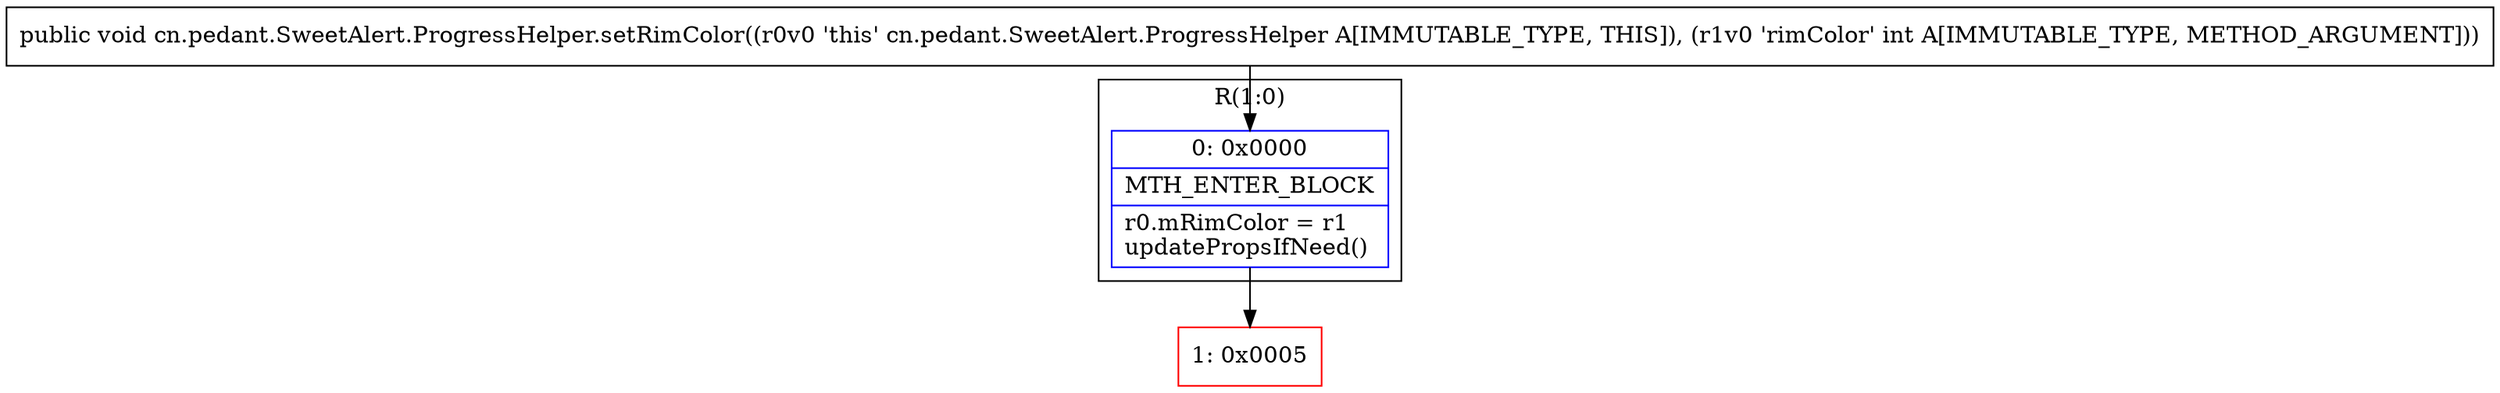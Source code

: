 digraph "CFG forcn.pedant.SweetAlert.ProgressHelper.setRimColor(I)V" {
subgraph cluster_Region_1302493305 {
label = "R(1:0)";
node [shape=record,color=blue];
Node_0 [shape=record,label="{0\:\ 0x0000|MTH_ENTER_BLOCK\l|r0.mRimColor = r1\lupdatePropsIfNeed()\l}"];
}
Node_1 [shape=record,color=red,label="{1\:\ 0x0005}"];
MethodNode[shape=record,label="{public void cn.pedant.SweetAlert.ProgressHelper.setRimColor((r0v0 'this' cn.pedant.SweetAlert.ProgressHelper A[IMMUTABLE_TYPE, THIS]), (r1v0 'rimColor' int A[IMMUTABLE_TYPE, METHOD_ARGUMENT])) }"];
MethodNode -> Node_0;
Node_0 -> Node_1;
}

